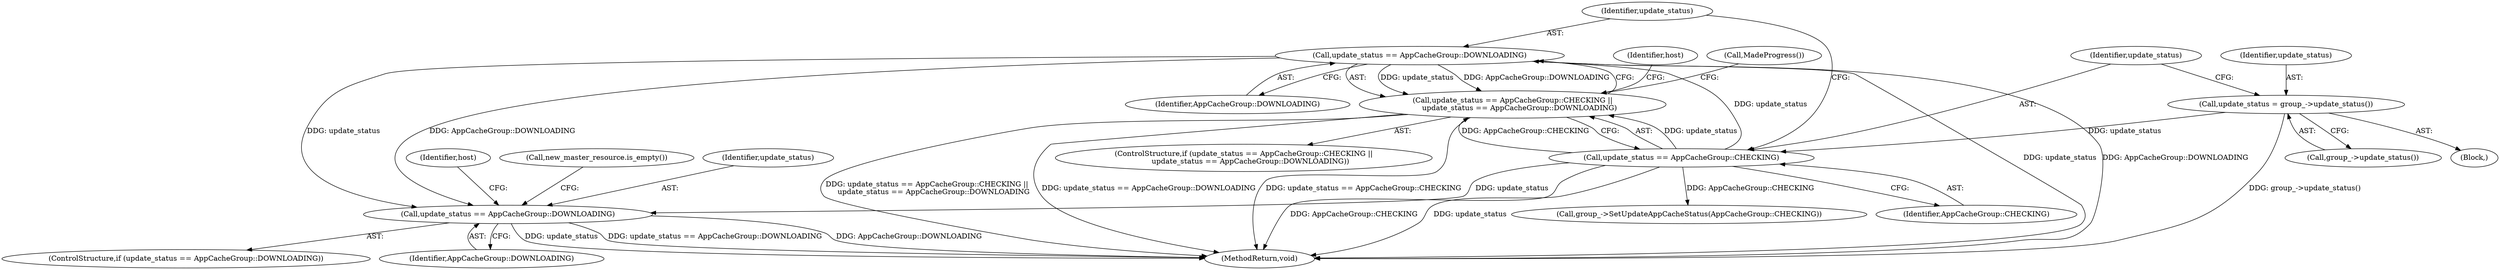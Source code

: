 digraph "0_Chrome_e5c298b780737c53fa9aae44d6fef522931d88b0_0@API" {
"1000172" [label="(Call,update_status == AppCacheGroup::DOWNLOADING)"];
"1000169" [label="(Call,update_status == AppCacheGroup::CHECKING)"];
"1000164" [label="(Call,update_status = group_->update_status())"];
"1000168" [label="(Call,update_status == AppCacheGroup::CHECKING ||\n      update_status == AppCacheGroup::DOWNLOADING)"];
"1000183" [label="(Call,update_status == AppCacheGroup::DOWNLOADING)"];
"1000103" [label="(Block,)"];
"1000177" [label="(Identifier,host)"];
"1000171" [label="(Identifier,AppCacheGroup::CHECKING)"];
"1000187" [label="(Identifier,host)"];
"1000173" [label="(Identifier,update_status)"];
"1000172" [label="(Call,update_status == AppCacheGroup::DOWNLOADING)"];
"1000198" [label="(Call,MadeProgress())"];
"1000182" [label="(ControlStructure,if (update_status == AppCacheGroup::DOWNLOADING))"];
"1000191" [label="(Call,new_master_resource.is_empty())"];
"1000166" [label="(Call,group_->update_status())"];
"1000174" [label="(Identifier,AppCacheGroup::DOWNLOADING)"];
"1000167" [label="(ControlStructure,if (update_status == AppCacheGroup::CHECKING ||\n      update_status == AppCacheGroup::DOWNLOADING))"];
"1000164" [label="(Call,update_status = group_->update_status())"];
"1000170" [label="(Identifier,update_status)"];
"1000168" [label="(Call,update_status == AppCacheGroup::CHECKING ||\n      update_status == AppCacheGroup::DOWNLOADING)"];
"1000199" [label="(Call,group_->SetUpdateAppCacheStatus(AppCacheGroup::CHECKING))"];
"1000165" [label="(Identifier,update_status)"];
"1000185" [label="(Identifier,AppCacheGroup::DOWNLOADING)"];
"1000183" [label="(Call,update_status == AppCacheGroup::DOWNLOADING)"];
"1000169" [label="(Call,update_status == AppCacheGroup::CHECKING)"];
"1000254" [label="(MethodReturn,void)"];
"1000184" [label="(Identifier,update_status)"];
"1000172" -> "1000168"  [label="AST: "];
"1000172" -> "1000174"  [label="CFG: "];
"1000173" -> "1000172"  [label="AST: "];
"1000174" -> "1000172"  [label="AST: "];
"1000168" -> "1000172"  [label="CFG: "];
"1000172" -> "1000254"  [label="DDG: update_status"];
"1000172" -> "1000254"  [label="DDG: AppCacheGroup::DOWNLOADING"];
"1000172" -> "1000168"  [label="DDG: update_status"];
"1000172" -> "1000168"  [label="DDG: AppCacheGroup::DOWNLOADING"];
"1000169" -> "1000172"  [label="DDG: update_status"];
"1000172" -> "1000183"  [label="DDG: update_status"];
"1000172" -> "1000183"  [label="DDG: AppCacheGroup::DOWNLOADING"];
"1000169" -> "1000168"  [label="AST: "];
"1000169" -> "1000171"  [label="CFG: "];
"1000170" -> "1000169"  [label="AST: "];
"1000171" -> "1000169"  [label="AST: "];
"1000173" -> "1000169"  [label="CFG: "];
"1000168" -> "1000169"  [label="CFG: "];
"1000169" -> "1000254"  [label="DDG: AppCacheGroup::CHECKING"];
"1000169" -> "1000254"  [label="DDG: update_status"];
"1000169" -> "1000168"  [label="DDG: update_status"];
"1000169" -> "1000168"  [label="DDG: AppCacheGroup::CHECKING"];
"1000164" -> "1000169"  [label="DDG: update_status"];
"1000169" -> "1000183"  [label="DDG: update_status"];
"1000169" -> "1000199"  [label="DDG: AppCacheGroup::CHECKING"];
"1000164" -> "1000103"  [label="AST: "];
"1000164" -> "1000166"  [label="CFG: "];
"1000165" -> "1000164"  [label="AST: "];
"1000166" -> "1000164"  [label="AST: "];
"1000170" -> "1000164"  [label="CFG: "];
"1000164" -> "1000254"  [label="DDG: group_->update_status()"];
"1000168" -> "1000167"  [label="AST: "];
"1000177" -> "1000168"  [label="CFG: "];
"1000198" -> "1000168"  [label="CFG: "];
"1000168" -> "1000254"  [label="DDG: update_status == AppCacheGroup::CHECKING ||\n      update_status == AppCacheGroup::DOWNLOADING"];
"1000168" -> "1000254"  [label="DDG: update_status == AppCacheGroup::DOWNLOADING"];
"1000168" -> "1000254"  [label="DDG: update_status == AppCacheGroup::CHECKING"];
"1000183" -> "1000182"  [label="AST: "];
"1000183" -> "1000185"  [label="CFG: "];
"1000184" -> "1000183"  [label="AST: "];
"1000185" -> "1000183"  [label="AST: "];
"1000187" -> "1000183"  [label="CFG: "];
"1000191" -> "1000183"  [label="CFG: "];
"1000183" -> "1000254"  [label="DDG: AppCacheGroup::DOWNLOADING"];
"1000183" -> "1000254"  [label="DDG: update_status"];
"1000183" -> "1000254"  [label="DDG: update_status == AppCacheGroup::DOWNLOADING"];
}
